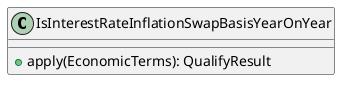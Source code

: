 @startuml

    class IsInterestRateInflationSwapBasisYearOnYear [[IsInterestRateInflationSwapBasisYearOnYear.html]] {
        +apply(EconomicTerms): QualifyResult
    }

@enduml
